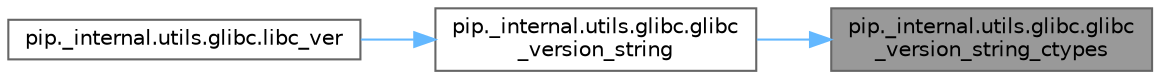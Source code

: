 digraph "pip._internal.utils.glibc.glibc_version_string_ctypes"
{
 // LATEX_PDF_SIZE
  bgcolor="transparent";
  edge [fontname=Helvetica,fontsize=10,labelfontname=Helvetica,labelfontsize=10];
  node [fontname=Helvetica,fontsize=10,shape=box,height=0.2,width=0.4];
  rankdir="RL";
  Node1 [id="Node000001",label="pip._internal.utils.glibc.glibc\l_version_string_ctypes",height=0.2,width=0.4,color="gray40", fillcolor="grey60", style="filled", fontcolor="black",tooltip=" "];
  Node1 -> Node2 [id="edge1_Node000001_Node000002",dir="back",color="steelblue1",style="solid",tooltip=" "];
  Node2 [id="Node000002",label="pip._internal.utils.glibc.glibc\l_version_string",height=0.2,width=0.4,color="grey40", fillcolor="white", style="filled",URL="$namespacepip_1_1__internal_1_1utils_1_1glibc.html#a2a5bb611d7fb4cb844892f962617390d",tooltip=" "];
  Node2 -> Node3 [id="edge2_Node000002_Node000003",dir="back",color="steelblue1",style="solid",tooltip=" "];
  Node3 [id="Node000003",label="pip._internal.utils.glibc.libc_ver",height=0.2,width=0.4,color="grey40", fillcolor="white", style="filled",URL="$namespacepip_1_1__internal_1_1utils_1_1glibc.html#a98167d19b7e442b912f0a03155e6eee7",tooltip=" "];
}
